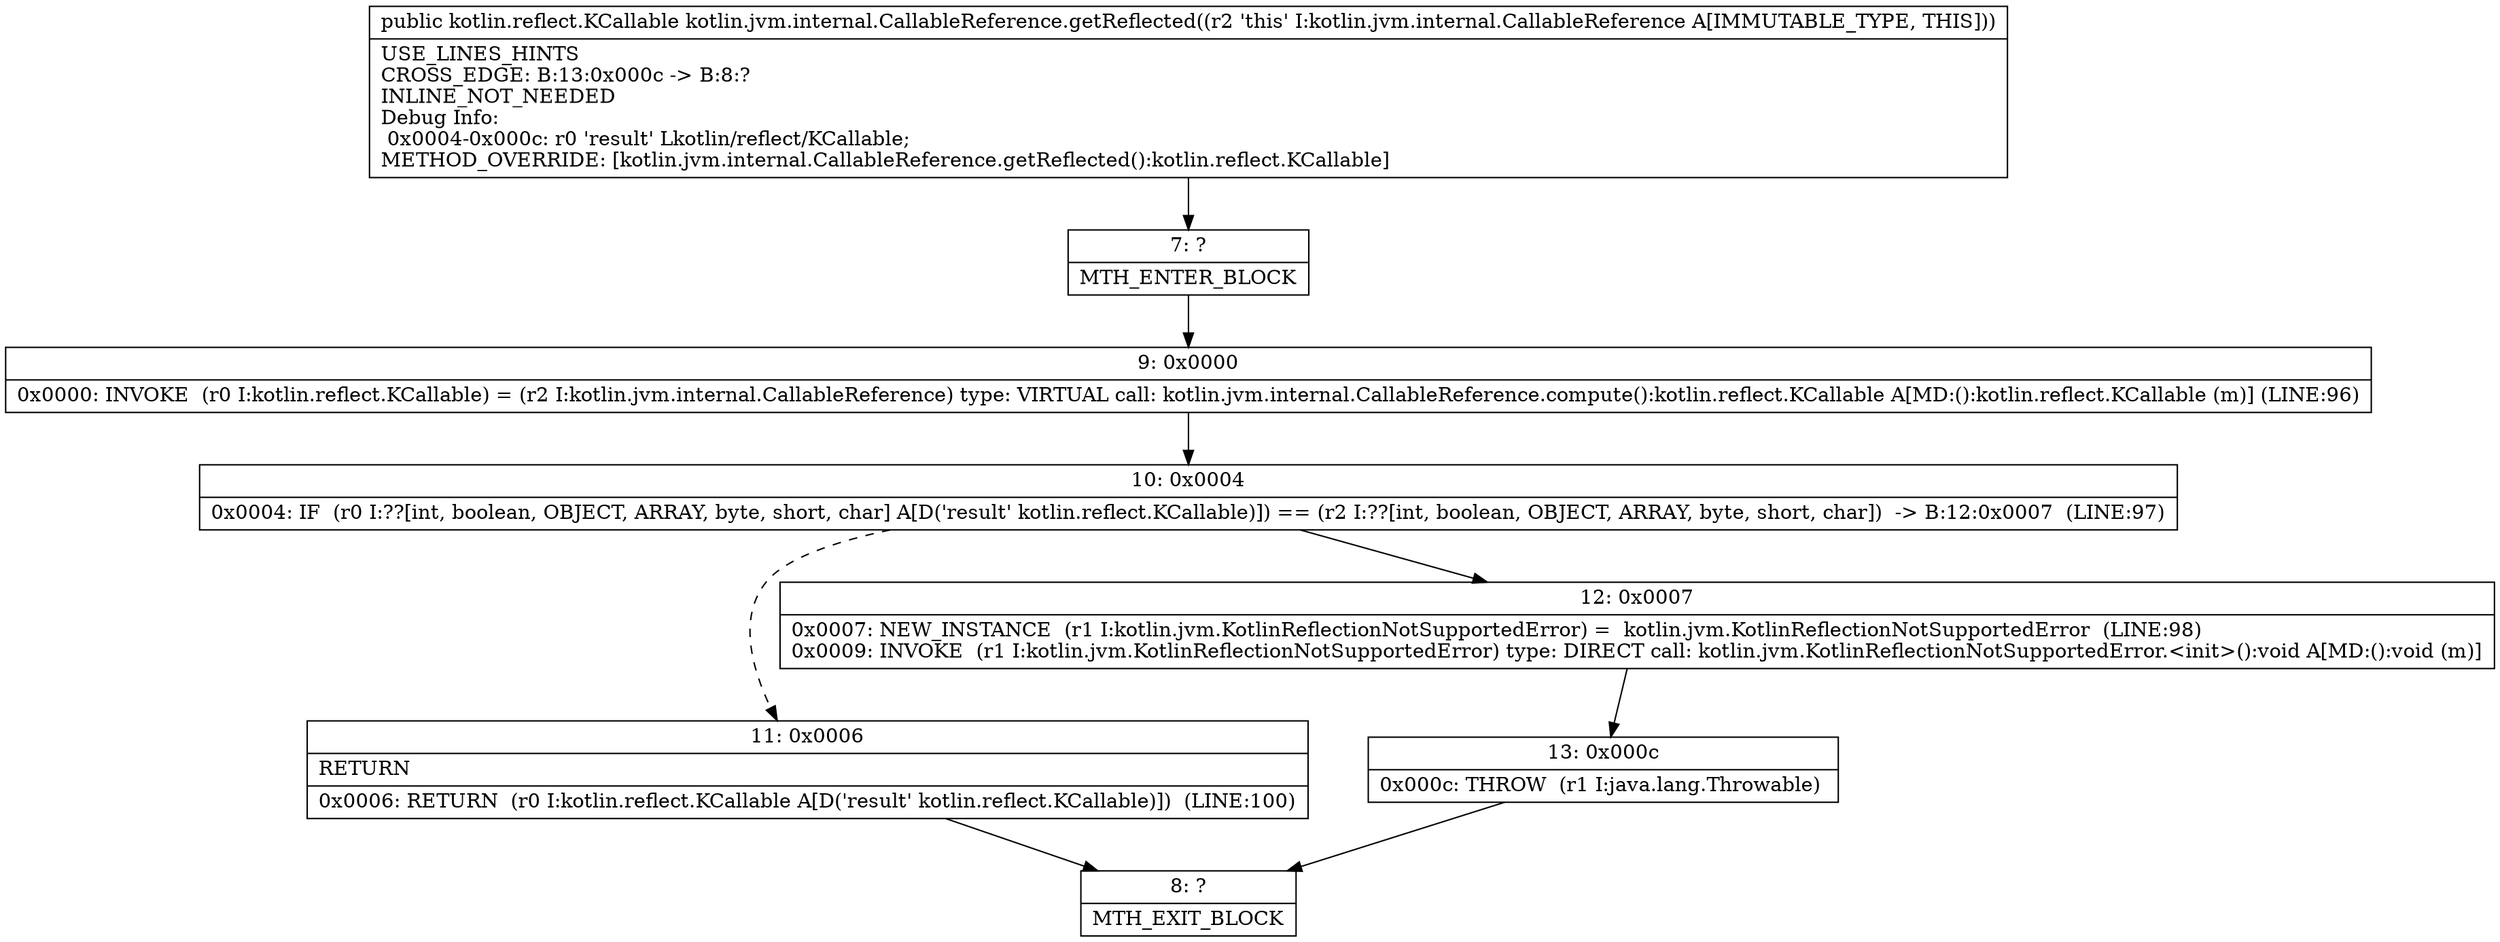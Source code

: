 digraph "CFG forkotlin.jvm.internal.CallableReference.getReflected()Lkotlin\/reflect\/KCallable;" {
Node_7 [shape=record,label="{7\:\ ?|MTH_ENTER_BLOCK\l}"];
Node_9 [shape=record,label="{9\:\ 0x0000|0x0000: INVOKE  (r0 I:kotlin.reflect.KCallable) = (r2 I:kotlin.jvm.internal.CallableReference) type: VIRTUAL call: kotlin.jvm.internal.CallableReference.compute():kotlin.reflect.KCallable A[MD:():kotlin.reflect.KCallable (m)] (LINE:96)\l}"];
Node_10 [shape=record,label="{10\:\ 0x0004|0x0004: IF  (r0 I:??[int, boolean, OBJECT, ARRAY, byte, short, char] A[D('result' kotlin.reflect.KCallable)]) == (r2 I:??[int, boolean, OBJECT, ARRAY, byte, short, char])  \-\> B:12:0x0007  (LINE:97)\l}"];
Node_11 [shape=record,label="{11\:\ 0x0006|RETURN\l|0x0006: RETURN  (r0 I:kotlin.reflect.KCallable A[D('result' kotlin.reflect.KCallable)])  (LINE:100)\l}"];
Node_8 [shape=record,label="{8\:\ ?|MTH_EXIT_BLOCK\l}"];
Node_12 [shape=record,label="{12\:\ 0x0007|0x0007: NEW_INSTANCE  (r1 I:kotlin.jvm.KotlinReflectionNotSupportedError) =  kotlin.jvm.KotlinReflectionNotSupportedError  (LINE:98)\l0x0009: INVOKE  (r1 I:kotlin.jvm.KotlinReflectionNotSupportedError) type: DIRECT call: kotlin.jvm.KotlinReflectionNotSupportedError.\<init\>():void A[MD:():void (m)]\l}"];
Node_13 [shape=record,label="{13\:\ 0x000c|0x000c: THROW  (r1 I:java.lang.Throwable) \l}"];
MethodNode[shape=record,label="{public kotlin.reflect.KCallable kotlin.jvm.internal.CallableReference.getReflected((r2 'this' I:kotlin.jvm.internal.CallableReference A[IMMUTABLE_TYPE, THIS]))  | USE_LINES_HINTS\lCROSS_EDGE: B:13:0x000c \-\> B:8:?\lINLINE_NOT_NEEDED\lDebug Info:\l  0x0004\-0x000c: r0 'result' Lkotlin\/reflect\/KCallable;\lMETHOD_OVERRIDE: [kotlin.jvm.internal.CallableReference.getReflected():kotlin.reflect.KCallable]\l}"];
MethodNode -> Node_7;Node_7 -> Node_9;
Node_9 -> Node_10;
Node_10 -> Node_11[style=dashed];
Node_10 -> Node_12;
Node_11 -> Node_8;
Node_12 -> Node_13;
Node_13 -> Node_8;
}

